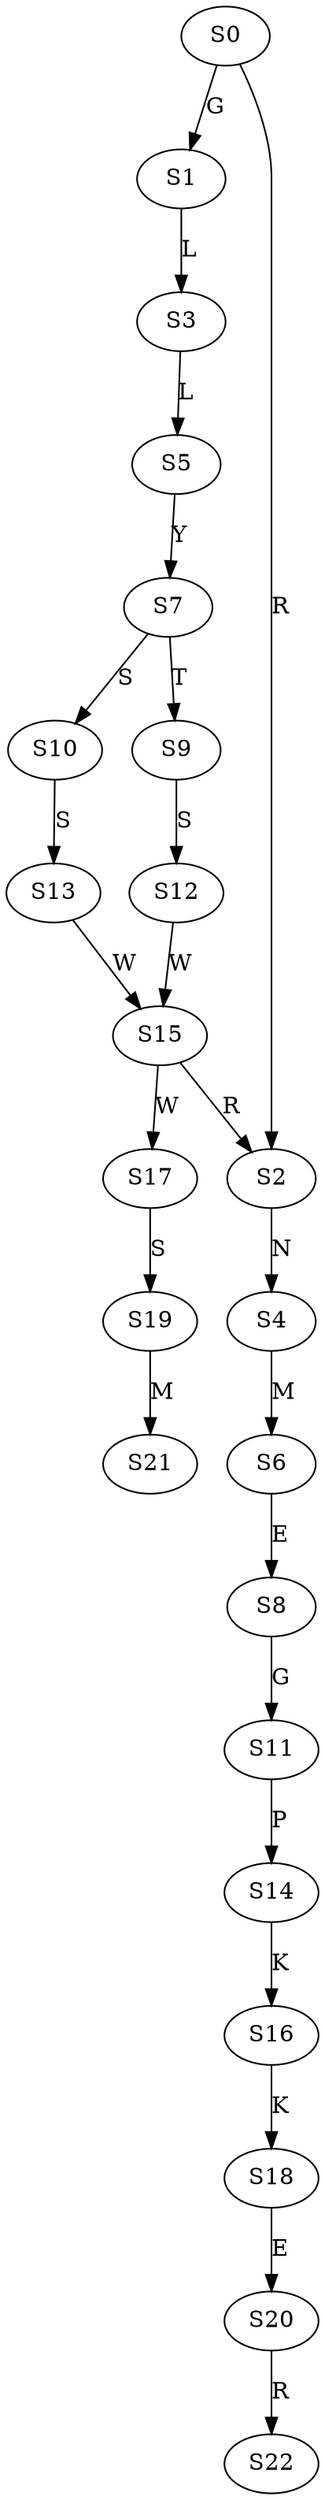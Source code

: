 strict digraph  {
	S0 -> S1 [ label = G ];
	S0 -> S2 [ label = R ];
	S1 -> S3 [ label = L ];
	S2 -> S4 [ label = N ];
	S3 -> S5 [ label = L ];
	S4 -> S6 [ label = M ];
	S5 -> S7 [ label = Y ];
	S6 -> S8 [ label = E ];
	S7 -> S9 [ label = T ];
	S7 -> S10 [ label = S ];
	S8 -> S11 [ label = G ];
	S9 -> S12 [ label = S ];
	S10 -> S13 [ label = S ];
	S11 -> S14 [ label = P ];
	S12 -> S15 [ label = W ];
	S13 -> S15 [ label = W ];
	S14 -> S16 [ label = K ];
	S15 -> S2 [ label = R ];
	S15 -> S17 [ label = W ];
	S16 -> S18 [ label = K ];
	S17 -> S19 [ label = S ];
	S18 -> S20 [ label = E ];
	S19 -> S21 [ label = M ];
	S20 -> S22 [ label = R ];
}
